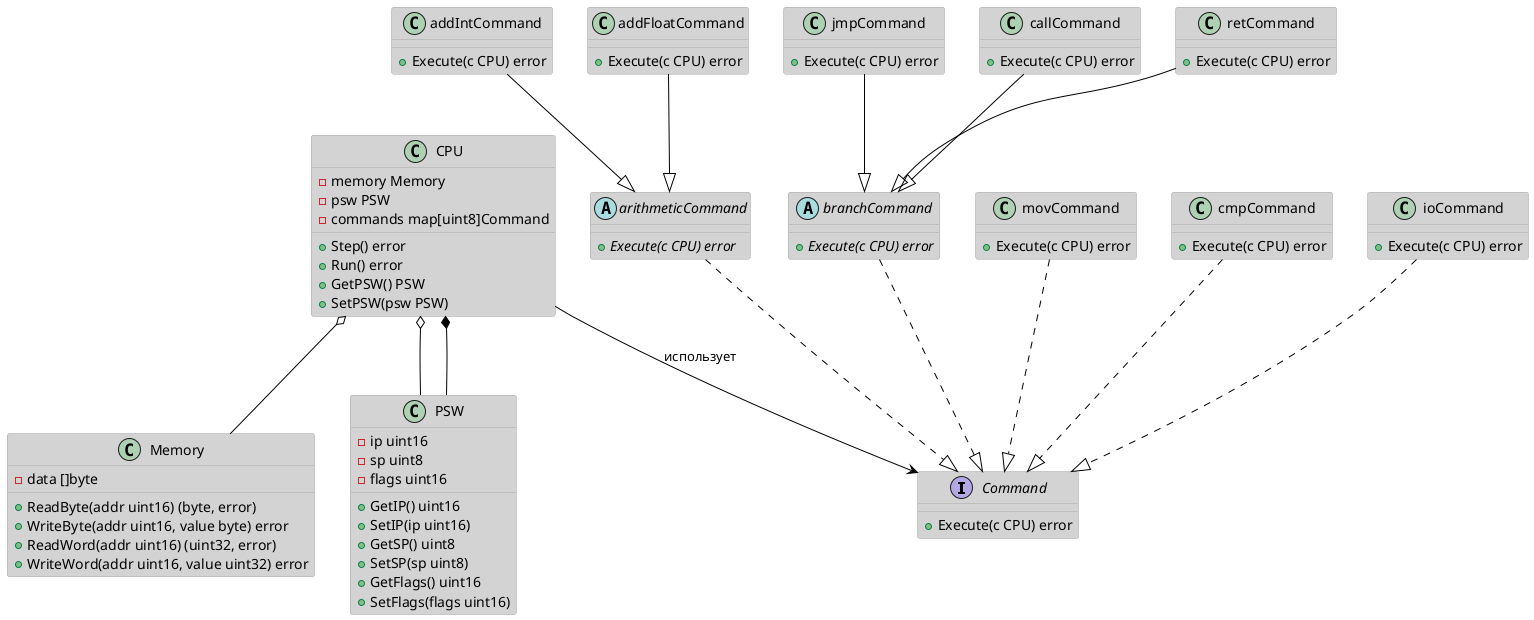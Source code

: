 @startuml Диаграмма классов пакета виртуальной машины

' Настройки отображения
skinparam class {
    BackgroundColor LightGray
    ArrowColor Black
    BorderColor DarkGray
}

' Интерфейсы (публичные)
interface Command {
    +Execute(c CPU) error
}

' Структуры (публичные)
class CPU {
    -memory Memory
    -psw PSW
    -commands map[uint8]Command
    +Step() error
    +Run() error
    +GetPSW() PSW
    +SetPSW(psw PSW)
}

class Memory {
    -data []byte
    +ReadByte(addr uint16) (byte, error)
    +WriteByte(addr uint16, value byte) error
    +ReadWord(addr uint16) (uint32, error)
    +WriteWord(addr uint16, value uint32) error
}

class PSW {
    -ip uint16
    -sp uint8
    -flags uint16
    +GetIP() uint16
    +SetIP(ip uint16)
    +GetSP() uint8
    +SetSP(sp uint8)
    +GetFlags() uint16
    +SetFlags(flags uint16)
}

' Абстрактные команды (приватные)
abstract class arithmeticCommand {
    {abstract} +Execute(c CPU) error
}

abstract class branchCommand {
    {abstract} +Execute(c CPU) error
}

' Конкретные команды (приватные)
class movCommand {
    +Execute(c CPU) error
}

class addIntCommand {
    +Execute(c CPU) error
}

class addFloatCommand {
    +Execute(c CPU) error
}

class jmpCommand {
    +Execute(c CPU) error
}

class callCommand {
    +Execute(c CPU) error
}

class retCommand {
    +Execute(c CPU) error
}

class cmpCommand {
    +Execute(c CPU) error
}

class ioCommand {
    +Execute(c CPU) error
}

' Отношения
CPU o-- Memory
CPU o-- PSW
CPU --> Command : использует

PSW --* CPU

movCommand ..|> Command
addIntCommand --|> arithmeticCommand
addFloatCommand --|> arithmeticCommand
arithmeticCommand ..|> Command
jmpCommand --|> branchCommand
branchCommand ..|> Command
callCommand --|> branchCommand
retCommand --|> branchCommand
cmpCommand ..|> Command
ioCommand ..|> Command

@enduml